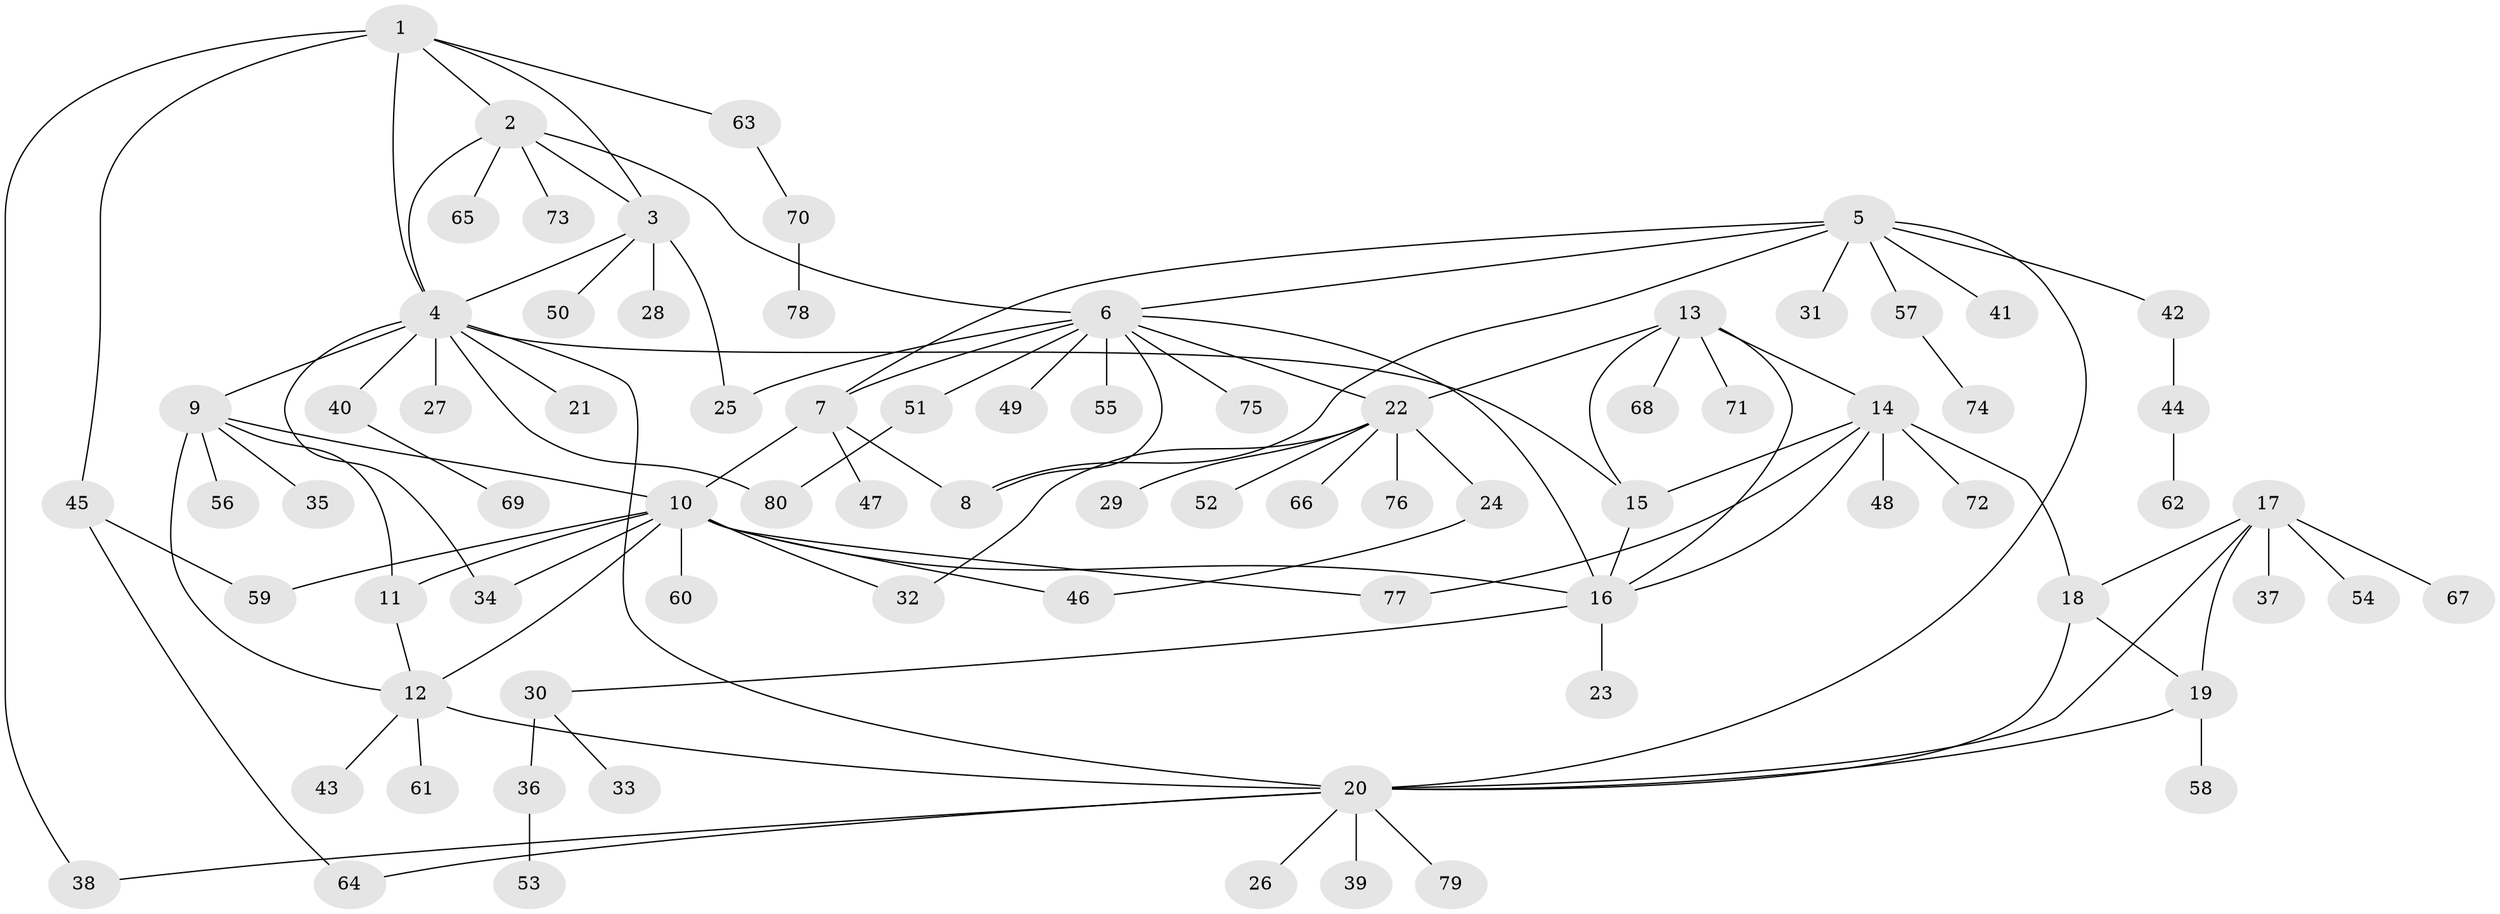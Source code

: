 // Generated by graph-tools (version 1.1) at 2025/50/03/09/25 03:50:39]
// undirected, 80 vertices, 110 edges
graph export_dot {
graph [start="1"]
  node [color=gray90,style=filled];
  1;
  2;
  3;
  4;
  5;
  6;
  7;
  8;
  9;
  10;
  11;
  12;
  13;
  14;
  15;
  16;
  17;
  18;
  19;
  20;
  21;
  22;
  23;
  24;
  25;
  26;
  27;
  28;
  29;
  30;
  31;
  32;
  33;
  34;
  35;
  36;
  37;
  38;
  39;
  40;
  41;
  42;
  43;
  44;
  45;
  46;
  47;
  48;
  49;
  50;
  51;
  52;
  53;
  54;
  55;
  56;
  57;
  58;
  59;
  60;
  61;
  62;
  63;
  64;
  65;
  66;
  67;
  68;
  69;
  70;
  71;
  72;
  73;
  74;
  75;
  76;
  77;
  78;
  79;
  80;
  1 -- 2;
  1 -- 3;
  1 -- 4;
  1 -- 38;
  1 -- 45;
  1 -- 63;
  2 -- 3;
  2 -- 4;
  2 -- 6;
  2 -- 65;
  2 -- 73;
  3 -- 4;
  3 -- 25;
  3 -- 28;
  3 -- 50;
  4 -- 9;
  4 -- 15;
  4 -- 20;
  4 -- 21;
  4 -- 27;
  4 -- 34;
  4 -- 40;
  4 -- 80;
  5 -- 6;
  5 -- 7;
  5 -- 8;
  5 -- 20;
  5 -- 31;
  5 -- 41;
  5 -- 42;
  5 -- 57;
  6 -- 7;
  6 -- 8;
  6 -- 16;
  6 -- 22;
  6 -- 25;
  6 -- 49;
  6 -- 51;
  6 -- 55;
  6 -- 75;
  7 -- 8;
  7 -- 10;
  7 -- 47;
  9 -- 10;
  9 -- 11;
  9 -- 12;
  9 -- 35;
  9 -- 56;
  10 -- 11;
  10 -- 12;
  10 -- 16;
  10 -- 32;
  10 -- 34;
  10 -- 46;
  10 -- 59;
  10 -- 60;
  10 -- 77;
  11 -- 12;
  12 -- 20;
  12 -- 43;
  12 -- 61;
  13 -- 14;
  13 -- 15;
  13 -- 16;
  13 -- 22;
  13 -- 68;
  13 -- 71;
  14 -- 15;
  14 -- 16;
  14 -- 18;
  14 -- 48;
  14 -- 72;
  14 -- 77;
  15 -- 16;
  16 -- 23;
  16 -- 30;
  17 -- 18;
  17 -- 19;
  17 -- 20;
  17 -- 37;
  17 -- 54;
  17 -- 67;
  18 -- 19;
  18 -- 20;
  19 -- 20;
  19 -- 58;
  20 -- 26;
  20 -- 38;
  20 -- 39;
  20 -- 64;
  20 -- 79;
  22 -- 24;
  22 -- 29;
  22 -- 32;
  22 -- 52;
  22 -- 66;
  22 -- 76;
  24 -- 46;
  30 -- 33;
  30 -- 36;
  36 -- 53;
  40 -- 69;
  42 -- 44;
  44 -- 62;
  45 -- 59;
  45 -- 64;
  51 -- 80;
  57 -- 74;
  63 -- 70;
  70 -- 78;
}
